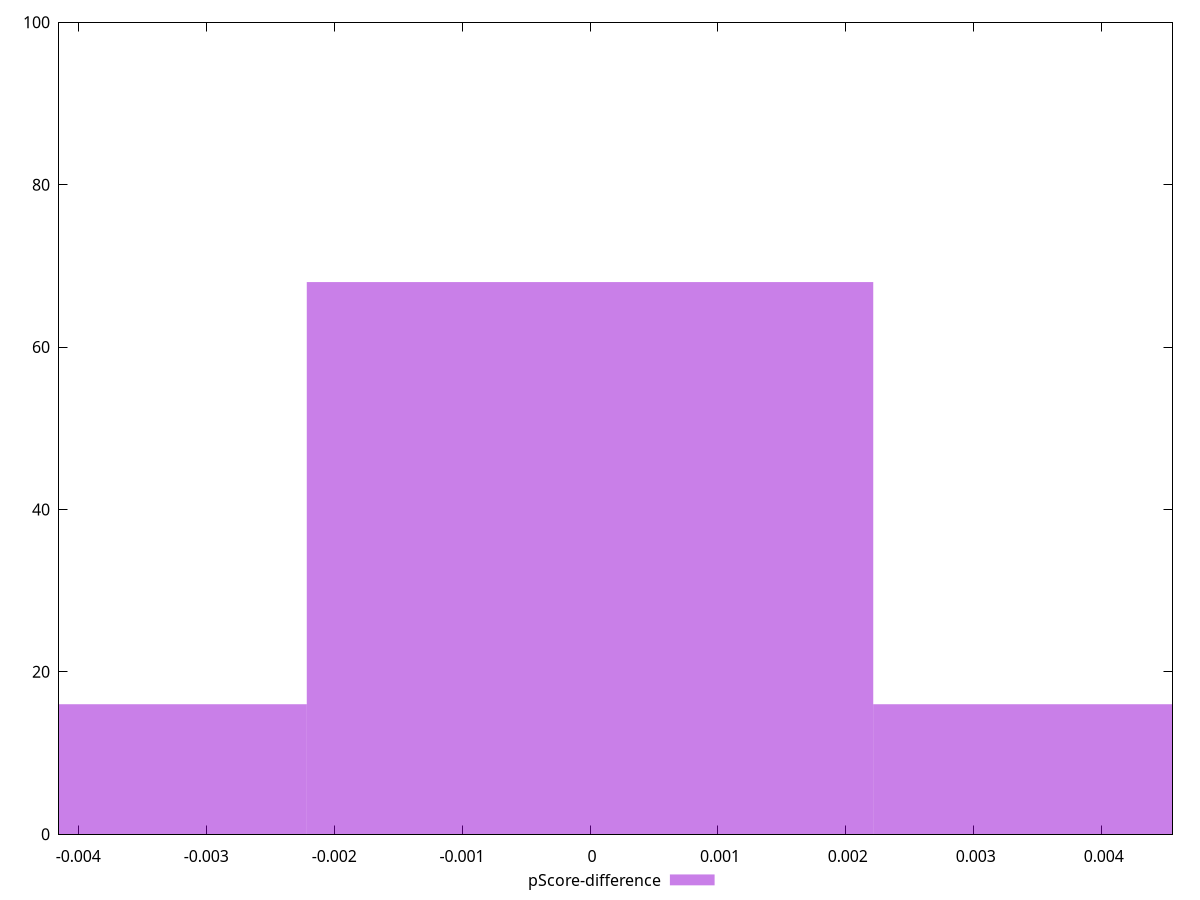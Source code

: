 reset

$pScoreDifference <<EOF
0.004428593010906268 16
-0.004428593010906268 16
0 68
EOF

set key outside below
set boxwidth 0.004428593010906268
set xrange [-0.004151370684844613:0.004553776333858006]
set yrange [0:100]
set trange [0:100]
set style fill transparent solid 0.5 noborder
set terminal svg size 640, 490 enhanced background rgb 'white'
set output "report_00019_2021-02-10T18-14-37.922Z//first-contentful-paint/samples/pages+cached/pScore-difference/histogram.svg"

plot $pScoreDifference title "pScore-difference" with boxes

reset
